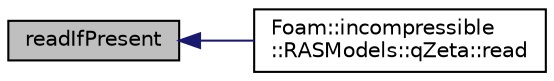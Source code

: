 digraph "readIfPresent"
{
  bgcolor="transparent";
  edge [fontname="Helvetica",fontsize="10",labelfontname="Helvetica",labelfontsize="10"];
  node [fontname="Helvetica",fontsize="10",shape=record];
  rankdir="LR";
  Node1 [label="readIfPresent",height=0.2,width=0.4,color="black", fillcolor="grey75", style="filled", fontcolor="black"];
  Node1 -> Node2 [dir="back",color="midnightblue",fontsize="10",style="solid",fontname="Helvetica"];
  Node2 [label="Foam::incompressible\l::RASModels::qZeta::read",height=0.2,width=0.4,color="black",URL="$a02043.html#af816873151ddb0126e98bb2f914d8ed5",tooltip="Read RASProperties dictionary. "];
}
